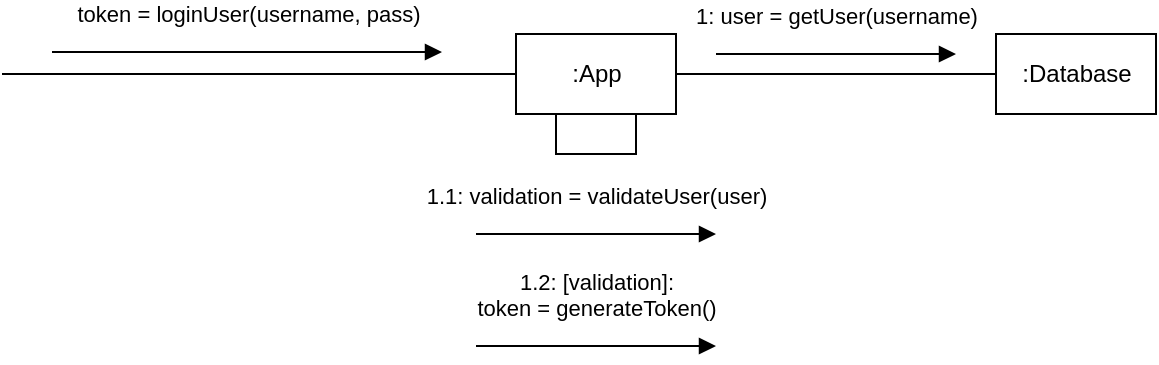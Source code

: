 <mxfile version="12.9.14" type="device"><diagram id="lBxnKM6qjRwuOStyO17W" name="Page-1"><mxGraphModel dx="857" dy="660" grid="1" gridSize="10" guides="1" tooltips="1" connect="1" arrows="1" fold="1" page="1" pageScale="1" pageWidth="827" pageHeight="1169" math="0" shadow="0"><root><mxCell id="0"/><mxCell id="1" parent="0"/><mxCell id="SRYTgBMQT1X1v0DRz5Fn-9" value="" style="edgeStyle=orthogonalEdgeStyle;rounded=0;orthogonalLoop=1;jettySize=auto;html=1;entryX=0;entryY=0.5;entryDx=0;entryDy=0;endArrow=none;endFill=0;" parent="1" source="SRYTgBMQT1X1v0DRz5Fn-3" target="SRYTgBMQT1X1v0DRz5Fn-4" edge="1"><mxGeometry relative="1" as="geometry"><mxPoint x="437" y="81" as="targetPoint"/></mxGeometry></mxCell><mxCell id="Q7znEHF8QGfyuas5LN5O-7" style="edgeStyle=none;rounded=0;orthogonalLoop=1;jettySize=auto;html=1;exitX=0;exitY=0.5;exitDx=0;exitDy=0;endArrow=none;endFill=0;" edge="1" parent="1" source="SRYTgBMQT1X1v0DRz5Fn-3"><mxGeometry relative="1" as="geometry"><mxPoint x="20" y="81" as="targetPoint"/></mxGeometry></mxCell><mxCell id="SRYTgBMQT1X1v0DRz5Fn-3" value=":App" style="html=1;" parent="1" vertex="1"><mxGeometry x="277" y="61" width="80" height="40" as="geometry"/></mxCell><mxCell id="SRYTgBMQT1X1v0DRz5Fn-4" value=":Database" style="html=1;" parent="1" vertex="1"><mxGeometry x="517" y="61" width="80" height="40" as="geometry"/></mxCell><mxCell id="SRYTgBMQT1X1v0DRz5Fn-12" value="token = loginUser(username, pass)" style="html=1;verticalAlign=bottom;endArrow=block;" parent="1" edge="1"><mxGeometry y="10" width="80" relative="1" as="geometry"><mxPoint x="45" y="70" as="sourcePoint"/><mxPoint x="240" y="70" as="targetPoint"/><mxPoint as="offset"/></mxGeometry></mxCell><mxCell id="SRYTgBMQT1X1v0DRz5Fn-14" value="1.1: validation = validateUser(user)" style="html=1;verticalAlign=bottom;endArrow=block;" parent="1" edge="1"><mxGeometry y="10" width="80" relative="1" as="geometry"><mxPoint x="257" y="161" as="sourcePoint"/><mxPoint x="377" y="161" as="targetPoint"/><mxPoint as="offset"/></mxGeometry></mxCell><mxCell id="Q7znEHF8QGfyuas5LN5O-1" value="" style="edgeStyle=orthogonalEdgeStyle;rounded=0;orthogonalLoop=1;jettySize=auto;html=1;entryX=0.25;entryY=1;entryDx=0;entryDy=0;endArrow=none;endFill=0;exitX=0.75;exitY=1;exitDx=0;exitDy=0;" edge="1" parent="1" source="SRYTgBMQT1X1v0DRz5Fn-3" target="SRYTgBMQT1X1v0DRz5Fn-3"><mxGeometry relative="1" as="geometry"><mxPoint x="527" y="291" as="sourcePoint"/><mxPoint x="367" y="291" as="targetPoint"/></mxGeometry></mxCell><mxCell id="Q7znEHF8QGfyuas5LN5O-2" value="1: user = getUser(username)" style="html=1;verticalAlign=bottom;endArrow=block;" edge="1" parent="1"><mxGeometry y="10" width="80" relative="1" as="geometry"><mxPoint x="377" y="71" as="sourcePoint"/><mxPoint x="497" y="71" as="targetPoint"/><mxPoint as="offset"/></mxGeometry></mxCell><mxCell id="Q7znEHF8QGfyuas5LN5O-3" value="1.2: [validation]: &lt;br&gt;token = generateToken()" style="html=1;verticalAlign=bottom;endArrow=block;" edge="1" parent="1"><mxGeometry y="10" width="80" relative="1" as="geometry"><mxPoint x="257" y="217" as="sourcePoint"/><mxPoint x="377" y="217" as="targetPoint"/><mxPoint as="offset"/></mxGeometry></mxCell></root></mxGraphModel></diagram></mxfile>